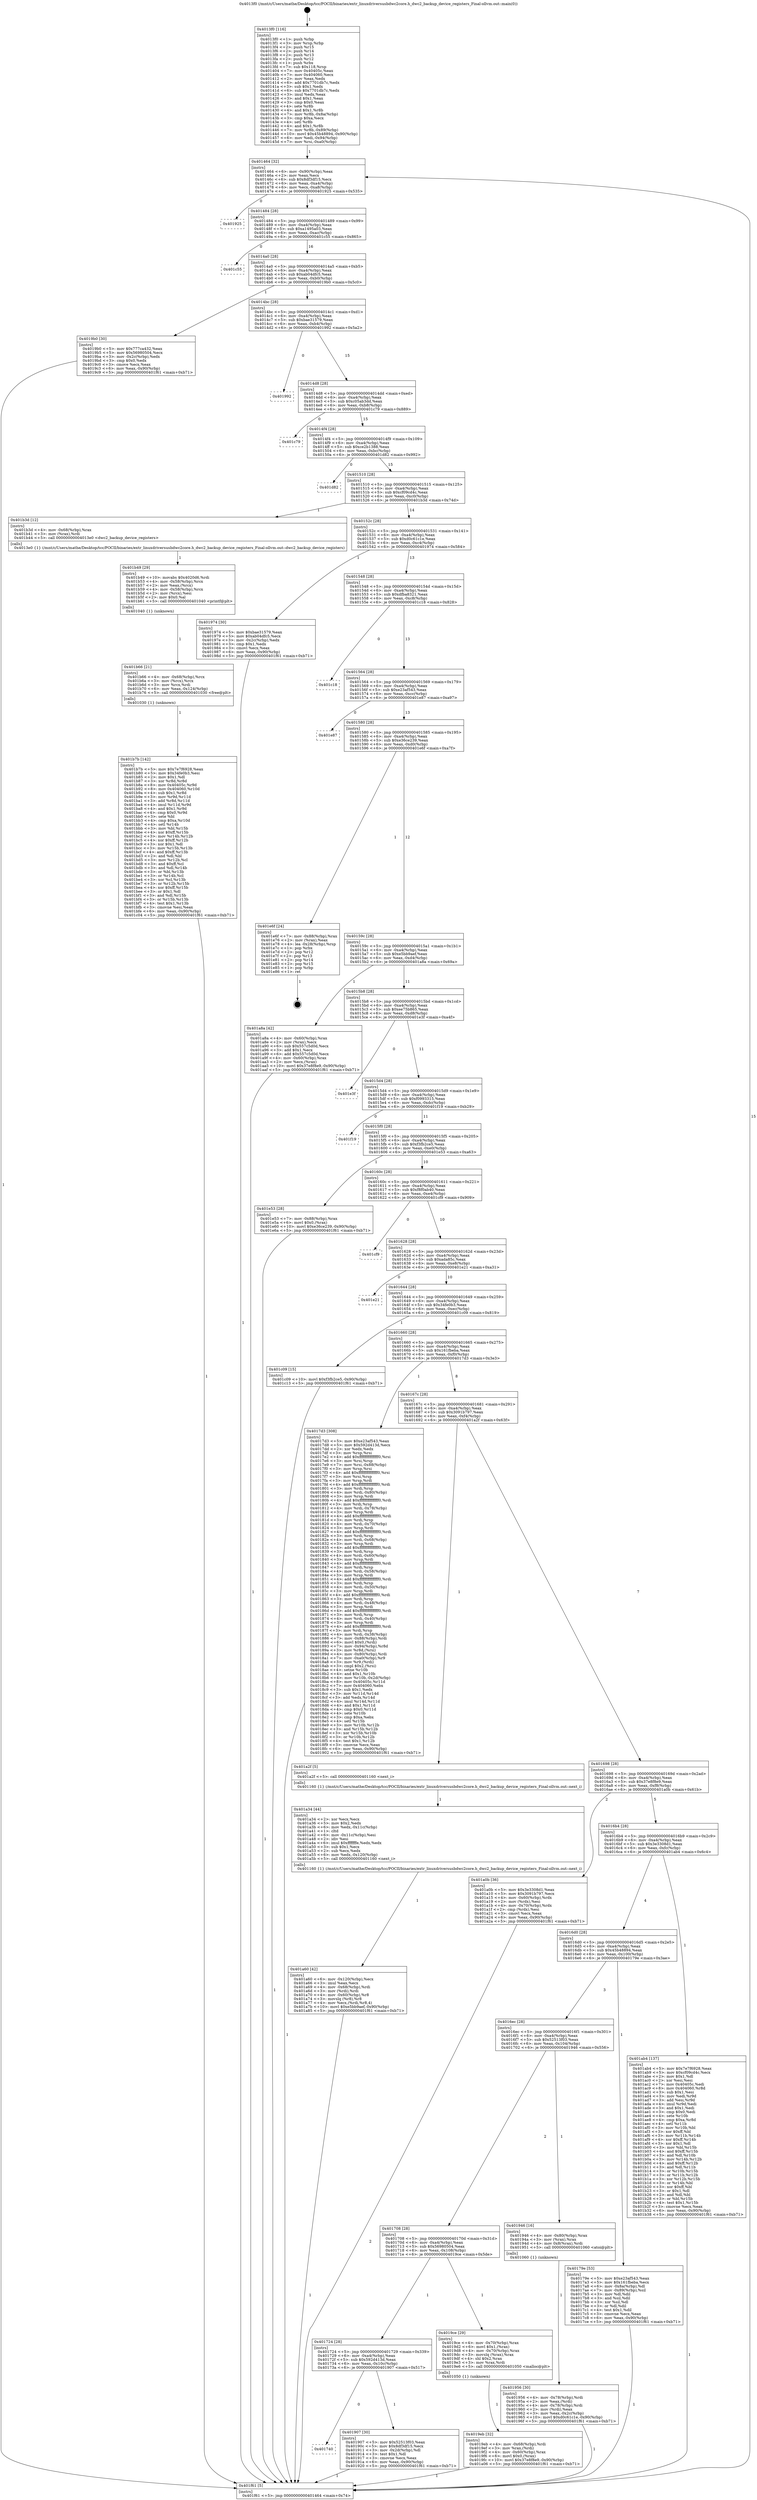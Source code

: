 digraph "0x4013f0" {
  label = "0x4013f0 (/mnt/c/Users/mathe/Desktop/tcc/POCII/binaries/extr_linuxdriversusbdwc2core.h_dwc2_backup_device_registers_Final-ollvm.out::main(0))"
  labelloc = "t"
  node[shape=record]

  Entry [label="",width=0.3,height=0.3,shape=circle,fillcolor=black,style=filled]
  "0x401464" [label="{
     0x401464 [32]\l
     | [instrs]\l
     &nbsp;&nbsp;0x401464 \<+6\>: mov -0x90(%rbp),%eax\l
     &nbsp;&nbsp;0x40146a \<+2\>: mov %eax,%ecx\l
     &nbsp;&nbsp;0x40146c \<+6\>: sub $0x8df3df15,%ecx\l
     &nbsp;&nbsp;0x401472 \<+6\>: mov %eax,-0xa4(%rbp)\l
     &nbsp;&nbsp;0x401478 \<+6\>: mov %ecx,-0xa8(%rbp)\l
     &nbsp;&nbsp;0x40147e \<+6\>: je 0000000000401925 \<main+0x535\>\l
  }"]
  "0x401925" [label="{
     0x401925\l
  }", style=dashed]
  "0x401484" [label="{
     0x401484 [28]\l
     | [instrs]\l
     &nbsp;&nbsp;0x401484 \<+5\>: jmp 0000000000401489 \<main+0x99\>\l
     &nbsp;&nbsp;0x401489 \<+6\>: mov -0xa4(%rbp),%eax\l
     &nbsp;&nbsp;0x40148f \<+5\>: sub $0xa1495a03,%eax\l
     &nbsp;&nbsp;0x401494 \<+6\>: mov %eax,-0xac(%rbp)\l
     &nbsp;&nbsp;0x40149a \<+6\>: je 0000000000401c55 \<main+0x865\>\l
  }"]
  Exit [label="",width=0.3,height=0.3,shape=circle,fillcolor=black,style=filled,peripheries=2]
  "0x401c55" [label="{
     0x401c55\l
  }", style=dashed]
  "0x4014a0" [label="{
     0x4014a0 [28]\l
     | [instrs]\l
     &nbsp;&nbsp;0x4014a0 \<+5\>: jmp 00000000004014a5 \<main+0xb5\>\l
     &nbsp;&nbsp;0x4014a5 \<+6\>: mov -0xa4(%rbp),%eax\l
     &nbsp;&nbsp;0x4014ab \<+5\>: sub $0xab04dfc5,%eax\l
     &nbsp;&nbsp;0x4014b0 \<+6\>: mov %eax,-0xb0(%rbp)\l
     &nbsp;&nbsp;0x4014b6 \<+6\>: je 00000000004019b0 \<main+0x5c0\>\l
  }"]
  "0x401b7b" [label="{
     0x401b7b [142]\l
     | [instrs]\l
     &nbsp;&nbsp;0x401b7b \<+5\>: mov $0x7e7f6928,%eax\l
     &nbsp;&nbsp;0x401b80 \<+5\>: mov $0x34fe0b3,%esi\l
     &nbsp;&nbsp;0x401b85 \<+2\>: mov $0x1,%dl\l
     &nbsp;&nbsp;0x401b87 \<+3\>: xor %r8d,%r8d\l
     &nbsp;&nbsp;0x401b8a \<+8\>: mov 0x40405c,%r9d\l
     &nbsp;&nbsp;0x401b92 \<+8\>: mov 0x404060,%r10d\l
     &nbsp;&nbsp;0x401b9a \<+4\>: sub $0x1,%r8d\l
     &nbsp;&nbsp;0x401b9e \<+3\>: mov %r9d,%r11d\l
     &nbsp;&nbsp;0x401ba1 \<+3\>: add %r8d,%r11d\l
     &nbsp;&nbsp;0x401ba4 \<+4\>: imul %r11d,%r9d\l
     &nbsp;&nbsp;0x401ba8 \<+4\>: and $0x1,%r9d\l
     &nbsp;&nbsp;0x401bac \<+4\>: cmp $0x0,%r9d\l
     &nbsp;&nbsp;0x401bb0 \<+3\>: sete %bl\l
     &nbsp;&nbsp;0x401bb3 \<+4\>: cmp $0xa,%r10d\l
     &nbsp;&nbsp;0x401bb7 \<+4\>: setl %r14b\l
     &nbsp;&nbsp;0x401bbb \<+3\>: mov %bl,%r15b\l
     &nbsp;&nbsp;0x401bbe \<+4\>: xor $0xff,%r15b\l
     &nbsp;&nbsp;0x401bc2 \<+3\>: mov %r14b,%r12b\l
     &nbsp;&nbsp;0x401bc5 \<+4\>: xor $0xff,%r12b\l
     &nbsp;&nbsp;0x401bc9 \<+3\>: xor $0x1,%dl\l
     &nbsp;&nbsp;0x401bcc \<+3\>: mov %r15b,%r13b\l
     &nbsp;&nbsp;0x401bcf \<+4\>: and $0xff,%r13b\l
     &nbsp;&nbsp;0x401bd3 \<+2\>: and %dl,%bl\l
     &nbsp;&nbsp;0x401bd5 \<+3\>: mov %r12b,%cl\l
     &nbsp;&nbsp;0x401bd8 \<+3\>: and $0xff,%cl\l
     &nbsp;&nbsp;0x401bdb \<+3\>: and %dl,%r14b\l
     &nbsp;&nbsp;0x401bde \<+3\>: or %bl,%r13b\l
     &nbsp;&nbsp;0x401be1 \<+3\>: or %r14b,%cl\l
     &nbsp;&nbsp;0x401be4 \<+3\>: xor %cl,%r13b\l
     &nbsp;&nbsp;0x401be7 \<+3\>: or %r12b,%r15b\l
     &nbsp;&nbsp;0x401bea \<+4\>: xor $0xff,%r15b\l
     &nbsp;&nbsp;0x401bee \<+3\>: or $0x1,%dl\l
     &nbsp;&nbsp;0x401bf1 \<+3\>: and %dl,%r15b\l
     &nbsp;&nbsp;0x401bf4 \<+3\>: or %r15b,%r13b\l
     &nbsp;&nbsp;0x401bf7 \<+4\>: test $0x1,%r13b\l
     &nbsp;&nbsp;0x401bfb \<+3\>: cmovne %esi,%eax\l
     &nbsp;&nbsp;0x401bfe \<+6\>: mov %eax,-0x90(%rbp)\l
     &nbsp;&nbsp;0x401c04 \<+5\>: jmp 0000000000401f61 \<main+0xb71\>\l
  }"]
  "0x4019b0" [label="{
     0x4019b0 [30]\l
     | [instrs]\l
     &nbsp;&nbsp;0x4019b0 \<+5\>: mov $0x777ca432,%eax\l
     &nbsp;&nbsp;0x4019b5 \<+5\>: mov $0x56980504,%ecx\l
     &nbsp;&nbsp;0x4019ba \<+3\>: mov -0x2c(%rbp),%edx\l
     &nbsp;&nbsp;0x4019bd \<+3\>: cmp $0x0,%edx\l
     &nbsp;&nbsp;0x4019c0 \<+3\>: cmove %ecx,%eax\l
     &nbsp;&nbsp;0x4019c3 \<+6\>: mov %eax,-0x90(%rbp)\l
     &nbsp;&nbsp;0x4019c9 \<+5\>: jmp 0000000000401f61 \<main+0xb71\>\l
  }"]
  "0x4014bc" [label="{
     0x4014bc [28]\l
     | [instrs]\l
     &nbsp;&nbsp;0x4014bc \<+5\>: jmp 00000000004014c1 \<main+0xd1\>\l
     &nbsp;&nbsp;0x4014c1 \<+6\>: mov -0xa4(%rbp),%eax\l
     &nbsp;&nbsp;0x4014c7 \<+5\>: sub $0xbae31579,%eax\l
     &nbsp;&nbsp;0x4014cc \<+6\>: mov %eax,-0xb4(%rbp)\l
     &nbsp;&nbsp;0x4014d2 \<+6\>: je 0000000000401992 \<main+0x5a2\>\l
  }"]
  "0x401b66" [label="{
     0x401b66 [21]\l
     | [instrs]\l
     &nbsp;&nbsp;0x401b66 \<+4\>: mov -0x68(%rbp),%rcx\l
     &nbsp;&nbsp;0x401b6a \<+3\>: mov (%rcx),%rcx\l
     &nbsp;&nbsp;0x401b6d \<+3\>: mov %rcx,%rdi\l
     &nbsp;&nbsp;0x401b70 \<+6\>: mov %eax,-0x124(%rbp)\l
     &nbsp;&nbsp;0x401b76 \<+5\>: call 0000000000401030 \<free@plt\>\l
     | [calls]\l
     &nbsp;&nbsp;0x401030 \{1\} (unknown)\l
  }"]
  "0x401992" [label="{
     0x401992\l
  }", style=dashed]
  "0x4014d8" [label="{
     0x4014d8 [28]\l
     | [instrs]\l
     &nbsp;&nbsp;0x4014d8 \<+5\>: jmp 00000000004014dd \<main+0xed\>\l
     &nbsp;&nbsp;0x4014dd \<+6\>: mov -0xa4(%rbp),%eax\l
     &nbsp;&nbsp;0x4014e3 \<+5\>: sub $0xc05ab3dd,%eax\l
     &nbsp;&nbsp;0x4014e8 \<+6\>: mov %eax,-0xb8(%rbp)\l
     &nbsp;&nbsp;0x4014ee \<+6\>: je 0000000000401c79 \<main+0x889\>\l
  }"]
  "0x401b49" [label="{
     0x401b49 [29]\l
     | [instrs]\l
     &nbsp;&nbsp;0x401b49 \<+10\>: movabs $0x4020d6,%rdi\l
     &nbsp;&nbsp;0x401b53 \<+4\>: mov -0x58(%rbp),%rcx\l
     &nbsp;&nbsp;0x401b57 \<+2\>: mov %eax,(%rcx)\l
     &nbsp;&nbsp;0x401b59 \<+4\>: mov -0x58(%rbp),%rcx\l
     &nbsp;&nbsp;0x401b5d \<+2\>: mov (%rcx),%esi\l
     &nbsp;&nbsp;0x401b5f \<+2\>: mov $0x0,%al\l
     &nbsp;&nbsp;0x401b61 \<+5\>: call 0000000000401040 \<printf@plt\>\l
     | [calls]\l
     &nbsp;&nbsp;0x401040 \{1\} (unknown)\l
  }"]
  "0x401c79" [label="{
     0x401c79\l
  }", style=dashed]
  "0x4014f4" [label="{
     0x4014f4 [28]\l
     | [instrs]\l
     &nbsp;&nbsp;0x4014f4 \<+5\>: jmp 00000000004014f9 \<main+0x109\>\l
     &nbsp;&nbsp;0x4014f9 \<+6\>: mov -0xa4(%rbp),%eax\l
     &nbsp;&nbsp;0x4014ff \<+5\>: sub $0xce2b1388,%eax\l
     &nbsp;&nbsp;0x401504 \<+6\>: mov %eax,-0xbc(%rbp)\l
     &nbsp;&nbsp;0x40150a \<+6\>: je 0000000000401d82 \<main+0x992\>\l
  }"]
  "0x401a60" [label="{
     0x401a60 [42]\l
     | [instrs]\l
     &nbsp;&nbsp;0x401a60 \<+6\>: mov -0x120(%rbp),%ecx\l
     &nbsp;&nbsp;0x401a66 \<+3\>: imul %eax,%ecx\l
     &nbsp;&nbsp;0x401a69 \<+4\>: mov -0x68(%rbp),%rdi\l
     &nbsp;&nbsp;0x401a6d \<+3\>: mov (%rdi),%rdi\l
     &nbsp;&nbsp;0x401a70 \<+4\>: mov -0x60(%rbp),%r8\l
     &nbsp;&nbsp;0x401a74 \<+3\>: movslq (%r8),%r8\l
     &nbsp;&nbsp;0x401a77 \<+4\>: mov %ecx,(%rdi,%r8,4)\l
     &nbsp;&nbsp;0x401a7b \<+10\>: movl $0xe5bb9aef,-0x90(%rbp)\l
     &nbsp;&nbsp;0x401a85 \<+5\>: jmp 0000000000401f61 \<main+0xb71\>\l
  }"]
  "0x401d82" [label="{
     0x401d82\l
  }", style=dashed]
  "0x401510" [label="{
     0x401510 [28]\l
     | [instrs]\l
     &nbsp;&nbsp;0x401510 \<+5\>: jmp 0000000000401515 \<main+0x125\>\l
     &nbsp;&nbsp;0x401515 \<+6\>: mov -0xa4(%rbp),%eax\l
     &nbsp;&nbsp;0x40151b \<+5\>: sub $0xcf09cd4c,%eax\l
     &nbsp;&nbsp;0x401520 \<+6\>: mov %eax,-0xc0(%rbp)\l
     &nbsp;&nbsp;0x401526 \<+6\>: je 0000000000401b3d \<main+0x74d\>\l
  }"]
  "0x401a34" [label="{
     0x401a34 [44]\l
     | [instrs]\l
     &nbsp;&nbsp;0x401a34 \<+2\>: xor %ecx,%ecx\l
     &nbsp;&nbsp;0x401a36 \<+5\>: mov $0x2,%edx\l
     &nbsp;&nbsp;0x401a3b \<+6\>: mov %edx,-0x11c(%rbp)\l
     &nbsp;&nbsp;0x401a41 \<+1\>: cltd\l
     &nbsp;&nbsp;0x401a42 \<+6\>: mov -0x11c(%rbp),%esi\l
     &nbsp;&nbsp;0x401a48 \<+2\>: idiv %esi\l
     &nbsp;&nbsp;0x401a4a \<+6\>: imul $0xfffffffe,%edx,%edx\l
     &nbsp;&nbsp;0x401a50 \<+3\>: sub $0x1,%ecx\l
     &nbsp;&nbsp;0x401a53 \<+2\>: sub %ecx,%edx\l
     &nbsp;&nbsp;0x401a55 \<+6\>: mov %edx,-0x120(%rbp)\l
     &nbsp;&nbsp;0x401a5b \<+5\>: call 0000000000401160 \<next_i\>\l
     | [calls]\l
     &nbsp;&nbsp;0x401160 \{1\} (/mnt/c/Users/mathe/Desktop/tcc/POCII/binaries/extr_linuxdriversusbdwc2core.h_dwc2_backup_device_registers_Final-ollvm.out::next_i)\l
  }"]
  "0x401b3d" [label="{
     0x401b3d [12]\l
     | [instrs]\l
     &nbsp;&nbsp;0x401b3d \<+4\>: mov -0x68(%rbp),%rax\l
     &nbsp;&nbsp;0x401b41 \<+3\>: mov (%rax),%rdi\l
     &nbsp;&nbsp;0x401b44 \<+5\>: call 00000000004013e0 \<dwc2_backup_device_registers\>\l
     | [calls]\l
     &nbsp;&nbsp;0x4013e0 \{1\} (/mnt/c/Users/mathe/Desktop/tcc/POCII/binaries/extr_linuxdriversusbdwc2core.h_dwc2_backup_device_registers_Final-ollvm.out::dwc2_backup_device_registers)\l
  }"]
  "0x40152c" [label="{
     0x40152c [28]\l
     | [instrs]\l
     &nbsp;&nbsp;0x40152c \<+5\>: jmp 0000000000401531 \<main+0x141\>\l
     &nbsp;&nbsp;0x401531 \<+6\>: mov -0xa4(%rbp),%eax\l
     &nbsp;&nbsp;0x401537 \<+5\>: sub $0xd0c61c1e,%eax\l
     &nbsp;&nbsp;0x40153c \<+6\>: mov %eax,-0xc4(%rbp)\l
     &nbsp;&nbsp;0x401542 \<+6\>: je 0000000000401974 \<main+0x584\>\l
  }"]
  "0x4019eb" [label="{
     0x4019eb [32]\l
     | [instrs]\l
     &nbsp;&nbsp;0x4019eb \<+4\>: mov -0x68(%rbp),%rdi\l
     &nbsp;&nbsp;0x4019ef \<+3\>: mov %rax,(%rdi)\l
     &nbsp;&nbsp;0x4019f2 \<+4\>: mov -0x60(%rbp),%rax\l
     &nbsp;&nbsp;0x4019f6 \<+6\>: movl $0x0,(%rax)\l
     &nbsp;&nbsp;0x4019fc \<+10\>: movl $0x37e8f8e9,-0x90(%rbp)\l
     &nbsp;&nbsp;0x401a06 \<+5\>: jmp 0000000000401f61 \<main+0xb71\>\l
  }"]
  "0x401974" [label="{
     0x401974 [30]\l
     | [instrs]\l
     &nbsp;&nbsp;0x401974 \<+5\>: mov $0xbae31579,%eax\l
     &nbsp;&nbsp;0x401979 \<+5\>: mov $0xab04dfc5,%ecx\l
     &nbsp;&nbsp;0x40197e \<+3\>: mov -0x2c(%rbp),%edx\l
     &nbsp;&nbsp;0x401981 \<+3\>: cmp $0x1,%edx\l
     &nbsp;&nbsp;0x401984 \<+3\>: cmovl %ecx,%eax\l
     &nbsp;&nbsp;0x401987 \<+6\>: mov %eax,-0x90(%rbp)\l
     &nbsp;&nbsp;0x40198d \<+5\>: jmp 0000000000401f61 \<main+0xb71\>\l
  }"]
  "0x401548" [label="{
     0x401548 [28]\l
     | [instrs]\l
     &nbsp;&nbsp;0x401548 \<+5\>: jmp 000000000040154d \<main+0x15d\>\l
     &nbsp;&nbsp;0x40154d \<+6\>: mov -0xa4(%rbp),%eax\l
     &nbsp;&nbsp;0x401553 \<+5\>: sub $0xdfba8321,%eax\l
     &nbsp;&nbsp;0x401558 \<+6\>: mov %eax,-0xc8(%rbp)\l
     &nbsp;&nbsp;0x40155e \<+6\>: je 0000000000401c18 \<main+0x828\>\l
  }"]
  "0x401956" [label="{
     0x401956 [30]\l
     | [instrs]\l
     &nbsp;&nbsp;0x401956 \<+4\>: mov -0x78(%rbp),%rdi\l
     &nbsp;&nbsp;0x40195a \<+2\>: mov %eax,(%rdi)\l
     &nbsp;&nbsp;0x40195c \<+4\>: mov -0x78(%rbp),%rdi\l
     &nbsp;&nbsp;0x401960 \<+2\>: mov (%rdi),%eax\l
     &nbsp;&nbsp;0x401962 \<+3\>: mov %eax,-0x2c(%rbp)\l
     &nbsp;&nbsp;0x401965 \<+10\>: movl $0xd0c61c1e,-0x90(%rbp)\l
     &nbsp;&nbsp;0x40196f \<+5\>: jmp 0000000000401f61 \<main+0xb71\>\l
  }"]
  "0x401c18" [label="{
     0x401c18\l
  }", style=dashed]
  "0x401564" [label="{
     0x401564 [28]\l
     | [instrs]\l
     &nbsp;&nbsp;0x401564 \<+5\>: jmp 0000000000401569 \<main+0x179\>\l
     &nbsp;&nbsp;0x401569 \<+6\>: mov -0xa4(%rbp),%eax\l
     &nbsp;&nbsp;0x40156f \<+5\>: sub $0xe23af543,%eax\l
     &nbsp;&nbsp;0x401574 \<+6\>: mov %eax,-0xcc(%rbp)\l
     &nbsp;&nbsp;0x40157a \<+6\>: je 0000000000401e87 \<main+0xa97\>\l
  }"]
  "0x401740" [label="{
     0x401740\l
  }", style=dashed]
  "0x401e87" [label="{
     0x401e87\l
  }", style=dashed]
  "0x401580" [label="{
     0x401580 [28]\l
     | [instrs]\l
     &nbsp;&nbsp;0x401580 \<+5\>: jmp 0000000000401585 \<main+0x195\>\l
     &nbsp;&nbsp;0x401585 \<+6\>: mov -0xa4(%rbp),%eax\l
     &nbsp;&nbsp;0x40158b \<+5\>: sub $0xe36ce239,%eax\l
     &nbsp;&nbsp;0x401590 \<+6\>: mov %eax,-0xd0(%rbp)\l
     &nbsp;&nbsp;0x401596 \<+6\>: je 0000000000401e6f \<main+0xa7f\>\l
  }"]
  "0x401907" [label="{
     0x401907 [30]\l
     | [instrs]\l
     &nbsp;&nbsp;0x401907 \<+5\>: mov $0x52513f03,%eax\l
     &nbsp;&nbsp;0x40190c \<+5\>: mov $0x8df3df15,%ecx\l
     &nbsp;&nbsp;0x401911 \<+3\>: mov -0x2d(%rbp),%dl\l
     &nbsp;&nbsp;0x401914 \<+3\>: test $0x1,%dl\l
     &nbsp;&nbsp;0x401917 \<+3\>: cmovne %ecx,%eax\l
     &nbsp;&nbsp;0x40191a \<+6\>: mov %eax,-0x90(%rbp)\l
     &nbsp;&nbsp;0x401920 \<+5\>: jmp 0000000000401f61 \<main+0xb71\>\l
  }"]
  "0x401e6f" [label="{
     0x401e6f [24]\l
     | [instrs]\l
     &nbsp;&nbsp;0x401e6f \<+7\>: mov -0x88(%rbp),%rax\l
     &nbsp;&nbsp;0x401e76 \<+2\>: mov (%rax),%eax\l
     &nbsp;&nbsp;0x401e78 \<+4\>: lea -0x28(%rbp),%rsp\l
     &nbsp;&nbsp;0x401e7c \<+1\>: pop %rbx\l
     &nbsp;&nbsp;0x401e7d \<+2\>: pop %r12\l
     &nbsp;&nbsp;0x401e7f \<+2\>: pop %r13\l
     &nbsp;&nbsp;0x401e81 \<+2\>: pop %r14\l
     &nbsp;&nbsp;0x401e83 \<+2\>: pop %r15\l
     &nbsp;&nbsp;0x401e85 \<+1\>: pop %rbp\l
     &nbsp;&nbsp;0x401e86 \<+1\>: ret\l
  }"]
  "0x40159c" [label="{
     0x40159c [28]\l
     | [instrs]\l
     &nbsp;&nbsp;0x40159c \<+5\>: jmp 00000000004015a1 \<main+0x1b1\>\l
     &nbsp;&nbsp;0x4015a1 \<+6\>: mov -0xa4(%rbp),%eax\l
     &nbsp;&nbsp;0x4015a7 \<+5\>: sub $0xe5bb9aef,%eax\l
     &nbsp;&nbsp;0x4015ac \<+6\>: mov %eax,-0xd4(%rbp)\l
     &nbsp;&nbsp;0x4015b2 \<+6\>: je 0000000000401a8a \<main+0x69a\>\l
  }"]
  "0x401724" [label="{
     0x401724 [28]\l
     | [instrs]\l
     &nbsp;&nbsp;0x401724 \<+5\>: jmp 0000000000401729 \<main+0x339\>\l
     &nbsp;&nbsp;0x401729 \<+6\>: mov -0xa4(%rbp),%eax\l
     &nbsp;&nbsp;0x40172f \<+5\>: sub $0x592d413d,%eax\l
     &nbsp;&nbsp;0x401734 \<+6\>: mov %eax,-0x10c(%rbp)\l
     &nbsp;&nbsp;0x40173a \<+6\>: je 0000000000401907 \<main+0x517\>\l
  }"]
  "0x401a8a" [label="{
     0x401a8a [42]\l
     | [instrs]\l
     &nbsp;&nbsp;0x401a8a \<+4\>: mov -0x60(%rbp),%rax\l
     &nbsp;&nbsp;0x401a8e \<+2\>: mov (%rax),%ecx\l
     &nbsp;&nbsp;0x401a90 \<+6\>: sub $0x557c5d0d,%ecx\l
     &nbsp;&nbsp;0x401a96 \<+3\>: add $0x1,%ecx\l
     &nbsp;&nbsp;0x401a99 \<+6\>: add $0x557c5d0d,%ecx\l
     &nbsp;&nbsp;0x401a9f \<+4\>: mov -0x60(%rbp),%rax\l
     &nbsp;&nbsp;0x401aa3 \<+2\>: mov %ecx,(%rax)\l
     &nbsp;&nbsp;0x401aa5 \<+10\>: movl $0x37e8f8e9,-0x90(%rbp)\l
     &nbsp;&nbsp;0x401aaf \<+5\>: jmp 0000000000401f61 \<main+0xb71\>\l
  }"]
  "0x4015b8" [label="{
     0x4015b8 [28]\l
     | [instrs]\l
     &nbsp;&nbsp;0x4015b8 \<+5\>: jmp 00000000004015bd \<main+0x1cd\>\l
     &nbsp;&nbsp;0x4015bd \<+6\>: mov -0xa4(%rbp),%eax\l
     &nbsp;&nbsp;0x4015c3 \<+5\>: sub $0xee75b865,%eax\l
     &nbsp;&nbsp;0x4015c8 \<+6\>: mov %eax,-0xd8(%rbp)\l
     &nbsp;&nbsp;0x4015ce \<+6\>: je 0000000000401e3f \<main+0xa4f\>\l
  }"]
  "0x4019ce" [label="{
     0x4019ce [29]\l
     | [instrs]\l
     &nbsp;&nbsp;0x4019ce \<+4\>: mov -0x70(%rbp),%rax\l
     &nbsp;&nbsp;0x4019d2 \<+6\>: movl $0x1,(%rax)\l
     &nbsp;&nbsp;0x4019d8 \<+4\>: mov -0x70(%rbp),%rax\l
     &nbsp;&nbsp;0x4019dc \<+3\>: movslq (%rax),%rax\l
     &nbsp;&nbsp;0x4019df \<+4\>: shl $0x2,%rax\l
     &nbsp;&nbsp;0x4019e3 \<+3\>: mov %rax,%rdi\l
     &nbsp;&nbsp;0x4019e6 \<+5\>: call 0000000000401050 \<malloc@plt\>\l
     | [calls]\l
     &nbsp;&nbsp;0x401050 \{1\} (unknown)\l
  }"]
  "0x401e3f" [label="{
     0x401e3f\l
  }", style=dashed]
  "0x4015d4" [label="{
     0x4015d4 [28]\l
     | [instrs]\l
     &nbsp;&nbsp;0x4015d4 \<+5\>: jmp 00000000004015d9 \<main+0x1e9\>\l
     &nbsp;&nbsp;0x4015d9 \<+6\>: mov -0xa4(%rbp),%eax\l
     &nbsp;&nbsp;0x4015df \<+5\>: sub $0xf0993315,%eax\l
     &nbsp;&nbsp;0x4015e4 \<+6\>: mov %eax,-0xdc(%rbp)\l
     &nbsp;&nbsp;0x4015ea \<+6\>: je 0000000000401f19 \<main+0xb29\>\l
  }"]
  "0x401708" [label="{
     0x401708 [28]\l
     | [instrs]\l
     &nbsp;&nbsp;0x401708 \<+5\>: jmp 000000000040170d \<main+0x31d\>\l
     &nbsp;&nbsp;0x40170d \<+6\>: mov -0xa4(%rbp),%eax\l
     &nbsp;&nbsp;0x401713 \<+5\>: sub $0x56980504,%eax\l
     &nbsp;&nbsp;0x401718 \<+6\>: mov %eax,-0x108(%rbp)\l
     &nbsp;&nbsp;0x40171e \<+6\>: je 00000000004019ce \<main+0x5de\>\l
  }"]
  "0x401f19" [label="{
     0x401f19\l
  }", style=dashed]
  "0x4015f0" [label="{
     0x4015f0 [28]\l
     | [instrs]\l
     &nbsp;&nbsp;0x4015f0 \<+5\>: jmp 00000000004015f5 \<main+0x205\>\l
     &nbsp;&nbsp;0x4015f5 \<+6\>: mov -0xa4(%rbp),%eax\l
     &nbsp;&nbsp;0x4015fb \<+5\>: sub $0xf3fb2ce5,%eax\l
     &nbsp;&nbsp;0x401600 \<+6\>: mov %eax,-0xe0(%rbp)\l
     &nbsp;&nbsp;0x401606 \<+6\>: je 0000000000401e53 \<main+0xa63\>\l
  }"]
  "0x401946" [label="{
     0x401946 [16]\l
     | [instrs]\l
     &nbsp;&nbsp;0x401946 \<+4\>: mov -0x80(%rbp),%rax\l
     &nbsp;&nbsp;0x40194a \<+3\>: mov (%rax),%rax\l
     &nbsp;&nbsp;0x40194d \<+4\>: mov 0x8(%rax),%rdi\l
     &nbsp;&nbsp;0x401951 \<+5\>: call 0000000000401060 \<atoi@plt\>\l
     | [calls]\l
     &nbsp;&nbsp;0x401060 \{1\} (unknown)\l
  }"]
  "0x401e53" [label="{
     0x401e53 [28]\l
     | [instrs]\l
     &nbsp;&nbsp;0x401e53 \<+7\>: mov -0x88(%rbp),%rax\l
     &nbsp;&nbsp;0x401e5a \<+6\>: movl $0x0,(%rax)\l
     &nbsp;&nbsp;0x401e60 \<+10\>: movl $0xe36ce239,-0x90(%rbp)\l
     &nbsp;&nbsp;0x401e6a \<+5\>: jmp 0000000000401f61 \<main+0xb71\>\l
  }"]
  "0x40160c" [label="{
     0x40160c [28]\l
     | [instrs]\l
     &nbsp;&nbsp;0x40160c \<+5\>: jmp 0000000000401611 \<main+0x221\>\l
     &nbsp;&nbsp;0x401611 \<+6\>: mov -0xa4(%rbp),%eax\l
     &nbsp;&nbsp;0x401617 \<+5\>: sub $0xf8f0ab40,%eax\l
     &nbsp;&nbsp;0x40161c \<+6\>: mov %eax,-0xe4(%rbp)\l
     &nbsp;&nbsp;0x401622 \<+6\>: je 0000000000401cf9 \<main+0x909\>\l
  }"]
  "0x4013f0" [label="{
     0x4013f0 [116]\l
     | [instrs]\l
     &nbsp;&nbsp;0x4013f0 \<+1\>: push %rbp\l
     &nbsp;&nbsp;0x4013f1 \<+3\>: mov %rsp,%rbp\l
     &nbsp;&nbsp;0x4013f4 \<+2\>: push %r15\l
     &nbsp;&nbsp;0x4013f6 \<+2\>: push %r14\l
     &nbsp;&nbsp;0x4013f8 \<+2\>: push %r13\l
     &nbsp;&nbsp;0x4013fa \<+2\>: push %r12\l
     &nbsp;&nbsp;0x4013fc \<+1\>: push %rbx\l
     &nbsp;&nbsp;0x4013fd \<+7\>: sub $0x118,%rsp\l
     &nbsp;&nbsp;0x401404 \<+7\>: mov 0x40405c,%eax\l
     &nbsp;&nbsp;0x40140b \<+7\>: mov 0x404060,%ecx\l
     &nbsp;&nbsp;0x401412 \<+2\>: mov %eax,%edx\l
     &nbsp;&nbsp;0x401414 \<+6\>: add $0x7701db7c,%edx\l
     &nbsp;&nbsp;0x40141a \<+3\>: sub $0x1,%edx\l
     &nbsp;&nbsp;0x40141d \<+6\>: sub $0x7701db7c,%edx\l
     &nbsp;&nbsp;0x401423 \<+3\>: imul %edx,%eax\l
     &nbsp;&nbsp;0x401426 \<+3\>: and $0x1,%eax\l
     &nbsp;&nbsp;0x401429 \<+3\>: cmp $0x0,%eax\l
     &nbsp;&nbsp;0x40142c \<+4\>: sete %r8b\l
     &nbsp;&nbsp;0x401430 \<+4\>: and $0x1,%r8b\l
     &nbsp;&nbsp;0x401434 \<+7\>: mov %r8b,-0x8a(%rbp)\l
     &nbsp;&nbsp;0x40143b \<+3\>: cmp $0xa,%ecx\l
     &nbsp;&nbsp;0x40143e \<+4\>: setl %r8b\l
     &nbsp;&nbsp;0x401442 \<+4\>: and $0x1,%r8b\l
     &nbsp;&nbsp;0x401446 \<+7\>: mov %r8b,-0x89(%rbp)\l
     &nbsp;&nbsp;0x40144d \<+10\>: movl $0x45b48894,-0x90(%rbp)\l
     &nbsp;&nbsp;0x401457 \<+6\>: mov %edi,-0x94(%rbp)\l
     &nbsp;&nbsp;0x40145d \<+7\>: mov %rsi,-0xa0(%rbp)\l
  }"]
  "0x401cf9" [label="{
     0x401cf9\l
  }", style=dashed]
  "0x401628" [label="{
     0x401628 [28]\l
     | [instrs]\l
     &nbsp;&nbsp;0x401628 \<+5\>: jmp 000000000040162d \<main+0x23d\>\l
     &nbsp;&nbsp;0x40162d \<+6\>: mov -0xa4(%rbp),%eax\l
     &nbsp;&nbsp;0x401633 \<+5\>: sub $0xada85c,%eax\l
     &nbsp;&nbsp;0x401638 \<+6\>: mov %eax,-0xe8(%rbp)\l
     &nbsp;&nbsp;0x40163e \<+6\>: je 0000000000401e21 \<main+0xa31\>\l
  }"]
  "0x401f61" [label="{
     0x401f61 [5]\l
     | [instrs]\l
     &nbsp;&nbsp;0x401f61 \<+5\>: jmp 0000000000401464 \<main+0x74\>\l
  }"]
  "0x401e21" [label="{
     0x401e21\l
  }", style=dashed]
  "0x401644" [label="{
     0x401644 [28]\l
     | [instrs]\l
     &nbsp;&nbsp;0x401644 \<+5\>: jmp 0000000000401649 \<main+0x259\>\l
     &nbsp;&nbsp;0x401649 \<+6\>: mov -0xa4(%rbp),%eax\l
     &nbsp;&nbsp;0x40164f \<+5\>: sub $0x34fe0b3,%eax\l
     &nbsp;&nbsp;0x401654 \<+6\>: mov %eax,-0xec(%rbp)\l
     &nbsp;&nbsp;0x40165a \<+6\>: je 0000000000401c09 \<main+0x819\>\l
  }"]
  "0x4016ec" [label="{
     0x4016ec [28]\l
     | [instrs]\l
     &nbsp;&nbsp;0x4016ec \<+5\>: jmp 00000000004016f1 \<main+0x301\>\l
     &nbsp;&nbsp;0x4016f1 \<+6\>: mov -0xa4(%rbp),%eax\l
     &nbsp;&nbsp;0x4016f7 \<+5\>: sub $0x52513f03,%eax\l
     &nbsp;&nbsp;0x4016fc \<+6\>: mov %eax,-0x104(%rbp)\l
     &nbsp;&nbsp;0x401702 \<+6\>: je 0000000000401946 \<main+0x556\>\l
  }"]
  "0x401c09" [label="{
     0x401c09 [15]\l
     | [instrs]\l
     &nbsp;&nbsp;0x401c09 \<+10\>: movl $0xf3fb2ce5,-0x90(%rbp)\l
     &nbsp;&nbsp;0x401c13 \<+5\>: jmp 0000000000401f61 \<main+0xb71\>\l
  }"]
  "0x401660" [label="{
     0x401660 [28]\l
     | [instrs]\l
     &nbsp;&nbsp;0x401660 \<+5\>: jmp 0000000000401665 \<main+0x275\>\l
     &nbsp;&nbsp;0x401665 \<+6\>: mov -0xa4(%rbp),%eax\l
     &nbsp;&nbsp;0x40166b \<+5\>: sub $0x161fbeba,%eax\l
     &nbsp;&nbsp;0x401670 \<+6\>: mov %eax,-0xf0(%rbp)\l
     &nbsp;&nbsp;0x401676 \<+6\>: je 00000000004017d3 \<main+0x3e3\>\l
  }"]
  "0x40179e" [label="{
     0x40179e [53]\l
     | [instrs]\l
     &nbsp;&nbsp;0x40179e \<+5\>: mov $0xe23af543,%eax\l
     &nbsp;&nbsp;0x4017a3 \<+5\>: mov $0x161fbeba,%ecx\l
     &nbsp;&nbsp;0x4017a8 \<+6\>: mov -0x8a(%rbp),%dl\l
     &nbsp;&nbsp;0x4017ae \<+7\>: mov -0x89(%rbp),%sil\l
     &nbsp;&nbsp;0x4017b5 \<+3\>: mov %dl,%dil\l
     &nbsp;&nbsp;0x4017b8 \<+3\>: and %sil,%dil\l
     &nbsp;&nbsp;0x4017bb \<+3\>: xor %sil,%dl\l
     &nbsp;&nbsp;0x4017be \<+3\>: or %dl,%dil\l
     &nbsp;&nbsp;0x4017c1 \<+4\>: test $0x1,%dil\l
     &nbsp;&nbsp;0x4017c5 \<+3\>: cmovne %ecx,%eax\l
     &nbsp;&nbsp;0x4017c8 \<+6\>: mov %eax,-0x90(%rbp)\l
     &nbsp;&nbsp;0x4017ce \<+5\>: jmp 0000000000401f61 \<main+0xb71\>\l
  }"]
  "0x4017d3" [label="{
     0x4017d3 [308]\l
     | [instrs]\l
     &nbsp;&nbsp;0x4017d3 \<+5\>: mov $0xe23af543,%eax\l
     &nbsp;&nbsp;0x4017d8 \<+5\>: mov $0x592d413d,%ecx\l
     &nbsp;&nbsp;0x4017dd \<+2\>: xor %edx,%edx\l
     &nbsp;&nbsp;0x4017df \<+3\>: mov %rsp,%rsi\l
     &nbsp;&nbsp;0x4017e2 \<+4\>: add $0xfffffffffffffff0,%rsi\l
     &nbsp;&nbsp;0x4017e6 \<+3\>: mov %rsi,%rsp\l
     &nbsp;&nbsp;0x4017e9 \<+7\>: mov %rsi,-0x88(%rbp)\l
     &nbsp;&nbsp;0x4017f0 \<+3\>: mov %rsp,%rsi\l
     &nbsp;&nbsp;0x4017f3 \<+4\>: add $0xfffffffffffffff0,%rsi\l
     &nbsp;&nbsp;0x4017f7 \<+3\>: mov %rsi,%rsp\l
     &nbsp;&nbsp;0x4017fa \<+3\>: mov %rsp,%rdi\l
     &nbsp;&nbsp;0x4017fd \<+4\>: add $0xfffffffffffffff0,%rdi\l
     &nbsp;&nbsp;0x401801 \<+3\>: mov %rdi,%rsp\l
     &nbsp;&nbsp;0x401804 \<+4\>: mov %rdi,-0x80(%rbp)\l
     &nbsp;&nbsp;0x401808 \<+3\>: mov %rsp,%rdi\l
     &nbsp;&nbsp;0x40180b \<+4\>: add $0xfffffffffffffff0,%rdi\l
     &nbsp;&nbsp;0x40180f \<+3\>: mov %rdi,%rsp\l
     &nbsp;&nbsp;0x401812 \<+4\>: mov %rdi,-0x78(%rbp)\l
     &nbsp;&nbsp;0x401816 \<+3\>: mov %rsp,%rdi\l
     &nbsp;&nbsp;0x401819 \<+4\>: add $0xfffffffffffffff0,%rdi\l
     &nbsp;&nbsp;0x40181d \<+3\>: mov %rdi,%rsp\l
     &nbsp;&nbsp;0x401820 \<+4\>: mov %rdi,-0x70(%rbp)\l
     &nbsp;&nbsp;0x401824 \<+3\>: mov %rsp,%rdi\l
     &nbsp;&nbsp;0x401827 \<+4\>: add $0xfffffffffffffff0,%rdi\l
     &nbsp;&nbsp;0x40182b \<+3\>: mov %rdi,%rsp\l
     &nbsp;&nbsp;0x40182e \<+4\>: mov %rdi,-0x68(%rbp)\l
     &nbsp;&nbsp;0x401832 \<+3\>: mov %rsp,%rdi\l
     &nbsp;&nbsp;0x401835 \<+4\>: add $0xfffffffffffffff0,%rdi\l
     &nbsp;&nbsp;0x401839 \<+3\>: mov %rdi,%rsp\l
     &nbsp;&nbsp;0x40183c \<+4\>: mov %rdi,-0x60(%rbp)\l
     &nbsp;&nbsp;0x401840 \<+3\>: mov %rsp,%rdi\l
     &nbsp;&nbsp;0x401843 \<+4\>: add $0xfffffffffffffff0,%rdi\l
     &nbsp;&nbsp;0x401847 \<+3\>: mov %rdi,%rsp\l
     &nbsp;&nbsp;0x40184a \<+4\>: mov %rdi,-0x58(%rbp)\l
     &nbsp;&nbsp;0x40184e \<+3\>: mov %rsp,%rdi\l
     &nbsp;&nbsp;0x401851 \<+4\>: add $0xfffffffffffffff0,%rdi\l
     &nbsp;&nbsp;0x401855 \<+3\>: mov %rdi,%rsp\l
     &nbsp;&nbsp;0x401858 \<+4\>: mov %rdi,-0x50(%rbp)\l
     &nbsp;&nbsp;0x40185c \<+3\>: mov %rsp,%rdi\l
     &nbsp;&nbsp;0x40185f \<+4\>: add $0xfffffffffffffff0,%rdi\l
     &nbsp;&nbsp;0x401863 \<+3\>: mov %rdi,%rsp\l
     &nbsp;&nbsp;0x401866 \<+4\>: mov %rdi,-0x48(%rbp)\l
     &nbsp;&nbsp;0x40186a \<+3\>: mov %rsp,%rdi\l
     &nbsp;&nbsp;0x40186d \<+4\>: add $0xfffffffffffffff0,%rdi\l
     &nbsp;&nbsp;0x401871 \<+3\>: mov %rdi,%rsp\l
     &nbsp;&nbsp;0x401874 \<+4\>: mov %rdi,-0x40(%rbp)\l
     &nbsp;&nbsp;0x401878 \<+3\>: mov %rsp,%rdi\l
     &nbsp;&nbsp;0x40187b \<+4\>: add $0xfffffffffffffff0,%rdi\l
     &nbsp;&nbsp;0x40187f \<+3\>: mov %rdi,%rsp\l
     &nbsp;&nbsp;0x401882 \<+4\>: mov %rdi,-0x38(%rbp)\l
     &nbsp;&nbsp;0x401886 \<+7\>: mov -0x88(%rbp),%rdi\l
     &nbsp;&nbsp;0x40188d \<+6\>: movl $0x0,(%rdi)\l
     &nbsp;&nbsp;0x401893 \<+7\>: mov -0x94(%rbp),%r8d\l
     &nbsp;&nbsp;0x40189a \<+3\>: mov %r8d,(%rsi)\l
     &nbsp;&nbsp;0x40189d \<+4\>: mov -0x80(%rbp),%rdi\l
     &nbsp;&nbsp;0x4018a1 \<+7\>: mov -0xa0(%rbp),%r9\l
     &nbsp;&nbsp;0x4018a8 \<+3\>: mov %r9,(%rdi)\l
     &nbsp;&nbsp;0x4018ab \<+3\>: cmpl $0x2,(%rsi)\l
     &nbsp;&nbsp;0x4018ae \<+4\>: setne %r10b\l
     &nbsp;&nbsp;0x4018b2 \<+4\>: and $0x1,%r10b\l
     &nbsp;&nbsp;0x4018b6 \<+4\>: mov %r10b,-0x2d(%rbp)\l
     &nbsp;&nbsp;0x4018ba \<+8\>: mov 0x40405c,%r11d\l
     &nbsp;&nbsp;0x4018c2 \<+7\>: mov 0x404060,%ebx\l
     &nbsp;&nbsp;0x4018c9 \<+3\>: sub $0x1,%edx\l
     &nbsp;&nbsp;0x4018cc \<+3\>: mov %r11d,%r14d\l
     &nbsp;&nbsp;0x4018cf \<+3\>: add %edx,%r14d\l
     &nbsp;&nbsp;0x4018d2 \<+4\>: imul %r14d,%r11d\l
     &nbsp;&nbsp;0x4018d6 \<+4\>: and $0x1,%r11d\l
     &nbsp;&nbsp;0x4018da \<+4\>: cmp $0x0,%r11d\l
     &nbsp;&nbsp;0x4018de \<+4\>: sete %r10b\l
     &nbsp;&nbsp;0x4018e2 \<+3\>: cmp $0xa,%ebx\l
     &nbsp;&nbsp;0x4018e5 \<+4\>: setl %r15b\l
     &nbsp;&nbsp;0x4018e9 \<+3\>: mov %r10b,%r12b\l
     &nbsp;&nbsp;0x4018ec \<+3\>: and %r15b,%r12b\l
     &nbsp;&nbsp;0x4018ef \<+3\>: xor %r15b,%r10b\l
     &nbsp;&nbsp;0x4018f2 \<+3\>: or %r10b,%r12b\l
     &nbsp;&nbsp;0x4018f5 \<+4\>: test $0x1,%r12b\l
     &nbsp;&nbsp;0x4018f9 \<+3\>: cmovne %ecx,%eax\l
     &nbsp;&nbsp;0x4018fc \<+6\>: mov %eax,-0x90(%rbp)\l
     &nbsp;&nbsp;0x401902 \<+5\>: jmp 0000000000401f61 \<main+0xb71\>\l
  }"]
  "0x40167c" [label="{
     0x40167c [28]\l
     | [instrs]\l
     &nbsp;&nbsp;0x40167c \<+5\>: jmp 0000000000401681 \<main+0x291\>\l
     &nbsp;&nbsp;0x401681 \<+6\>: mov -0xa4(%rbp),%eax\l
     &nbsp;&nbsp;0x401687 \<+5\>: sub $0x3091b797,%eax\l
     &nbsp;&nbsp;0x40168c \<+6\>: mov %eax,-0xf4(%rbp)\l
     &nbsp;&nbsp;0x401692 \<+6\>: je 0000000000401a2f \<main+0x63f\>\l
  }"]
  "0x4016d0" [label="{
     0x4016d0 [28]\l
     | [instrs]\l
     &nbsp;&nbsp;0x4016d0 \<+5\>: jmp 00000000004016d5 \<main+0x2e5\>\l
     &nbsp;&nbsp;0x4016d5 \<+6\>: mov -0xa4(%rbp),%eax\l
     &nbsp;&nbsp;0x4016db \<+5\>: sub $0x45b48894,%eax\l
     &nbsp;&nbsp;0x4016e0 \<+6\>: mov %eax,-0x100(%rbp)\l
     &nbsp;&nbsp;0x4016e6 \<+6\>: je 000000000040179e \<main+0x3ae\>\l
  }"]
  "0x401a2f" [label="{
     0x401a2f [5]\l
     | [instrs]\l
     &nbsp;&nbsp;0x401a2f \<+5\>: call 0000000000401160 \<next_i\>\l
     | [calls]\l
     &nbsp;&nbsp;0x401160 \{1\} (/mnt/c/Users/mathe/Desktop/tcc/POCII/binaries/extr_linuxdriversusbdwc2core.h_dwc2_backup_device_registers_Final-ollvm.out::next_i)\l
  }"]
  "0x401698" [label="{
     0x401698 [28]\l
     | [instrs]\l
     &nbsp;&nbsp;0x401698 \<+5\>: jmp 000000000040169d \<main+0x2ad\>\l
     &nbsp;&nbsp;0x40169d \<+6\>: mov -0xa4(%rbp),%eax\l
     &nbsp;&nbsp;0x4016a3 \<+5\>: sub $0x37e8f8e9,%eax\l
     &nbsp;&nbsp;0x4016a8 \<+6\>: mov %eax,-0xf8(%rbp)\l
     &nbsp;&nbsp;0x4016ae \<+6\>: je 0000000000401a0b \<main+0x61b\>\l
  }"]
  "0x401ab4" [label="{
     0x401ab4 [137]\l
     | [instrs]\l
     &nbsp;&nbsp;0x401ab4 \<+5\>: mov $0x7e7f6928,%eax\l
     &nbsp;&nbsp;0x401ab9 \<+5\>: mov $0xcf09cd4c,%ecx\l
     &nbsp;&nbsp;0x401abe \<+2\>: mov $0x1,%dl\l
     &nbsp;&nbsp;0x401ac0 \<+2\>: xor %esi,%esi\l
     &nbsp;&nbsp;0x401ac2 \<+7\>: mov 0x40405c,%edi\l
     &nbsp;&nbsp;0x401ac9 \<+8\>: mov 0x404060,%r8d\l
     &nbsp;&nbsp;0x401ad1 \<+3\>: sub $0x1,%esi\l
     &nbsp;&nbsp;0x401ad4 \<+3\>: mov %edi,%r9d\l
     &nbsp;&nbsp;0x401ad7 \<+3\>: add %esi,%r9d\l
     &nbsp;&nbsp;0x401ada \<+4\>: imul %r9d,%edi\l
     &nbsp;&nbsp;0x401ade \<+3\>: and $0x1,%edi\l
     &nbsp;&nbsp;0x401ae1 \<+3\>: cmp $0x0,%edi\l
     &nbsp;&nbsp;0x401ae4 \<+4\>: sete %r10b\l
     &nbsp;&nbsp;0x401ae8 \<+4\>: cmp $0xa,%r8d\l
     &nbsp;&nbsp;0x401aec \<+4\>: setl %r11b\l
     &nbsp;&nbsp;0x401af0 \<+3\>: mov %r10b,%bl\l
     &nbsp;&nbsp;0x401af3 \<+3\>: xor $0xff,%bl\l
     &nbsp;&nbsp;0x401af6 \<+3\>: mov %r11b,%r14b\l
     &nbsp;&nbsp;0x401af9 \<+4\>: xor $0xff,%r14b\l
     &nbsp;&nbsp;0x401afd \<+3\>: xor $0x1,%dl\l
     &nbsp;&nbsp;0x401b00 \<+3\>: mov %bl,%r15b\l
     &nbsp;&nbsp;0x401b03 \<+4\>: and $0xff,%r15b\l
     &nbsp;&nbsp;0x401b07 \<+3\>: and %dl,%r10b\l
     &nbsp;&nbsp;0x401b0a \<+3\>: mov %r14b,%r12b\l
     &nbsp;&nbsp;0x401b0d \<+4\>: and $0xff,%r12b\l
     &nbsp;&nbsp;0x401b11 \<+3\>: and %dl,%r11b\l
     &nbsp;&nbsp;0x401b14 \<+3\>: or %r10b,%r15b\l
     &nbsp;&nbsp;0x401b17 \<+3\>: or %r11b,%r12b\l
     &nbsp;&nbsp;0x401b1a \<+3\>: xor %r12b,%r15b\l
     &nbsp;&nbsp;0x401b1d \<+3\>: or %r14b,%bl\l
     &nbsp;&nbsp;0x401b20 \<+3\>: xor $0xff,%bl\l
     &nbsp;&nbsp;0x401b23 \<+3\>: or $0x1,%dl\l
     &nbsp;&nbsp;0x401b26 \<+2\>: and %dl,%bl\l
     &nbsp;&nbsp;0x401b28 \<+3\>: or %bl,%r15b\l
     &nbsp;&nbsp;0x401b2b \<+4\>: test $0x1,%r15b\l
     &nbsp;&nbsp;0x401b2f \<+3\>: cmovne %ecx,%eax\l
     &nbsp;&nbsp;0x401b32 \<+6\>: mov %eax,-0x90(%rbp)\l
     &nbsp;&nbsp;0x401b38 \<+5\>: jmp 0000000000401f61 \<main+0xb71\>\l
  }"]
  "0x401a0b" [label="{
     0x401a0b [36]\l
     | [instrs]\l
     &nbsp;&nbsp;0x401a0b \<+5\>: mov $0x3e3308d1,%eax\l
     &nbsp;&nbsp;0x401a10 \<+5\>: mov $0x3091b797,%ecx\l
     &nbsp;&nbsp;0x401a15 \<+4\>: mov -0x60(%rbp),%rdx\l
     &nbsp;&nbsp;0x401a19 \<+2\>: mov (%rdx),%esi\l
     &nbsp;&nbsp;0x401a1b \<+4\>: mov -0x70(%rbp),%rdx\l
     &nbsp;&nbsp;0x401a1f \<+2\>: cmp (%rdx),%esi\l
     &nbsp;&nbsp;0x401a21 \<+3\>: cmovl %ecx,%eax\l
     &nbsp;&nbsp;0x401a24 \<+6\>: mov %eax,-0x90(%rbp)\l
     &nbsp;&nbsp;0x401a2a \<+5\>: jmp 0000000000401f61 \<main+0xb71\>\l
  }"]
  "0x4016b4" [label="{
     0x4016b4 [28]\l
     | [instrs]\l
     &nbsp;&nbsp;0x4016b4 \<+5\>: jmp 00000000004016b9 \<main+0x2c9\>\l
     &nbsp;&nbsp;0x4016b9 \<+6\>: mov -0xa4(%rbp),%eax\l
     &nbsp;&nbsp;0x4016bf \<+5\>: sub $0x3e3308d1,%eax\l
     &nbsp;&nbsp;0x4016c4 \<+6\>: mov %eax,-0xfc(%rbp)\l
     &nbsp;&nbsp;0x4016ca \<+6\>: je 0000000000401ab4 \<main+0x6c4\>\l
  }"]
  Entry -> "0x4013f0" [label=" 1"]
  "0x401464" -> "0x401925" [label=" 0"]
  "0x401464" -> "0x401484" [label=" 16"]
  "0x401e6f" -> Exit [label=" 1"]
  "0x401484" -> "0x401c55" [label=" 0"]
  "0x401484" -> "0x4014a0" [label=" 16"]
  "0x401e53" -> "0x401f61" [label=" 1"]
  "0x4014a0" -> "0x4019b0" [label=" 1"]
  "0x4014a0" -> "0x4014bc" [label=" 15"]
  "0x401c09" -> "0x401f61" [label=" 1"]
  "0x4014bc" -> "0x401992" [label=" 0"]
  "0x4014bc" -> "0x4014d8" [label=" 15"]
  "0x401b7b" -> "0x401f61" [label=" 1"]
  "0x4014d8" -> "0x401c79" [label=" 0"]
  "0x4014d8" -> "0x4014f4" [label=" 15"]
  "0x401b66" -> "0x401b7b" [label=" 1"]
  "0x4014f4" -> "0x401d82" [label=" 0"]
  "0x4014f4" -> "0x401510" [label=" 15"]
  "0x401b49" -> "0x401b66" [label=" 1"]
  "0x401510" -> "0x401b3d" [label=" 1"]
  "0x401510" -> "0x40152c" [label=" 14"]
  "0x401b3d" -> "0x401b49" [label=" 1"]
  "0x40152c" -> "0x401974" [label=" 1"]
  "0x40152c" -> "0x401548" [label=" 13"]
  "0x401ab4" -> "0x401f61" [label=" 1"]
  "0x401548" -> "0x401c18" [label=" 0"]
  "0x401548" -> "0x401564" [label=" 13"]
  "0x401a8a" -> "0x401f61" [label=" 1"]
  "0x401564" -> "0x401e87" [label=" 0"]
  "0x401564" -> "0x401580" [label=" 13"]
  "0x401a60" -> "0x401f61" [label=" 1"]
  "0x401580" -> "0x401e6f" [label=" 1"]
  "0x401580" -> "0x40159c" [label=" 12"]
  "0x401a34" -> "0x401a60" [label=" 1"]
  "0x40159c" -> "0x401a8a" [label=" 1"]
  "0x40159c" -> "0x4015b8" [label=" 11"]
  "0x401a0b" -> "0x401f61" [label=" 2"]
  "0x4015b8" -> "0x401e3f" [label=" 0"]
  "0x4015b8" -> "0x4015d4" [label=" 11"]
  "0x4019eb" -> "0x401f61" [label=" 1"]
  "0x4015d4" -> "0x401f19" [label=" 0"]
  "0x4015d4" -> "0x4015f0" [label=" 11"]
  "0x4019b0" -> "0x401f61" [label=" 1"]
  "0x4015f0" -> "0x401e53" [label=" 1"]
  "0x4015f0" -> "0x40160c" [label=" 10"]
  "0x401974" -> "0x401f61" [label=" 1"]
  "0x40160c" -> "0x401cf9" [label=" 0"]
  "0x40160c" -> "0x401628" [label=" 10"]
  "0x401907" -> "0x401f61" [label=" 1"]
  "0x401628" -> "0x401e21" [label=" 0"]
  "0x401628" -> "0x401644" [label=" 10"]
  "0x401724" -> "0x401740" [label=" 0"]
  "0x401644" -> "0x401c09" [label=" 1"]
  "0x401644" -> "0x401660" [label=" 9"]
  "0x401724" -> "0x401907" [label=" 1"]
  "0x401660" -> "0x4017d3" [label=" 1"]
  "0x401660" -> "0x40167c" [label=" 8"]
  "0x401a2f" -> "0x401a34" [label=" 1"]
  "0x40167c" -> "0x401a2f" [label=" 1"]
  "0x40167c" -> "0x401698" [label=" 7"]
  "0x401708" -> "0x4019ce" [label=" 1"]
  "0x401698" -> "0x401a0b" [label=" 2"]
  "0x401698" -> "0x4016b4" [label=" 5"]
  "0x4019ce" -> "0x4019eb" [label=" 1"]
  "0x4016b4" -> "0x401ab4" [label=" 1"]
  "0x4016b4" -> "0x4016d0" [label=" 4"]
  "0x401708" -> "0x401724" [label=" 1"]
  "0x4016d0" -> "0x40179e" [label=" 1"]
  "0x4016d0" -> "0x4016ec" [label=" 3"]
  "0x40179e" -> "0x401f61" [label=" 1"]
  "0x4013f0" -> "0x401464" [label=" 1"]
  "0x401f61" -> "0x401464" [label=" 15"]
  "0x401946" -> "0x401956" [label=" 1"]
  "0x4017d3" -> "0x401f61" [label=" 1"]
  "0x401956" -> "0x401f61" [label=" 1"]
  "0x4016ec" -> "0x401946" [label=" 1"]
  "0x4016ec" -> "0x401708" [label=" 2"]
}
